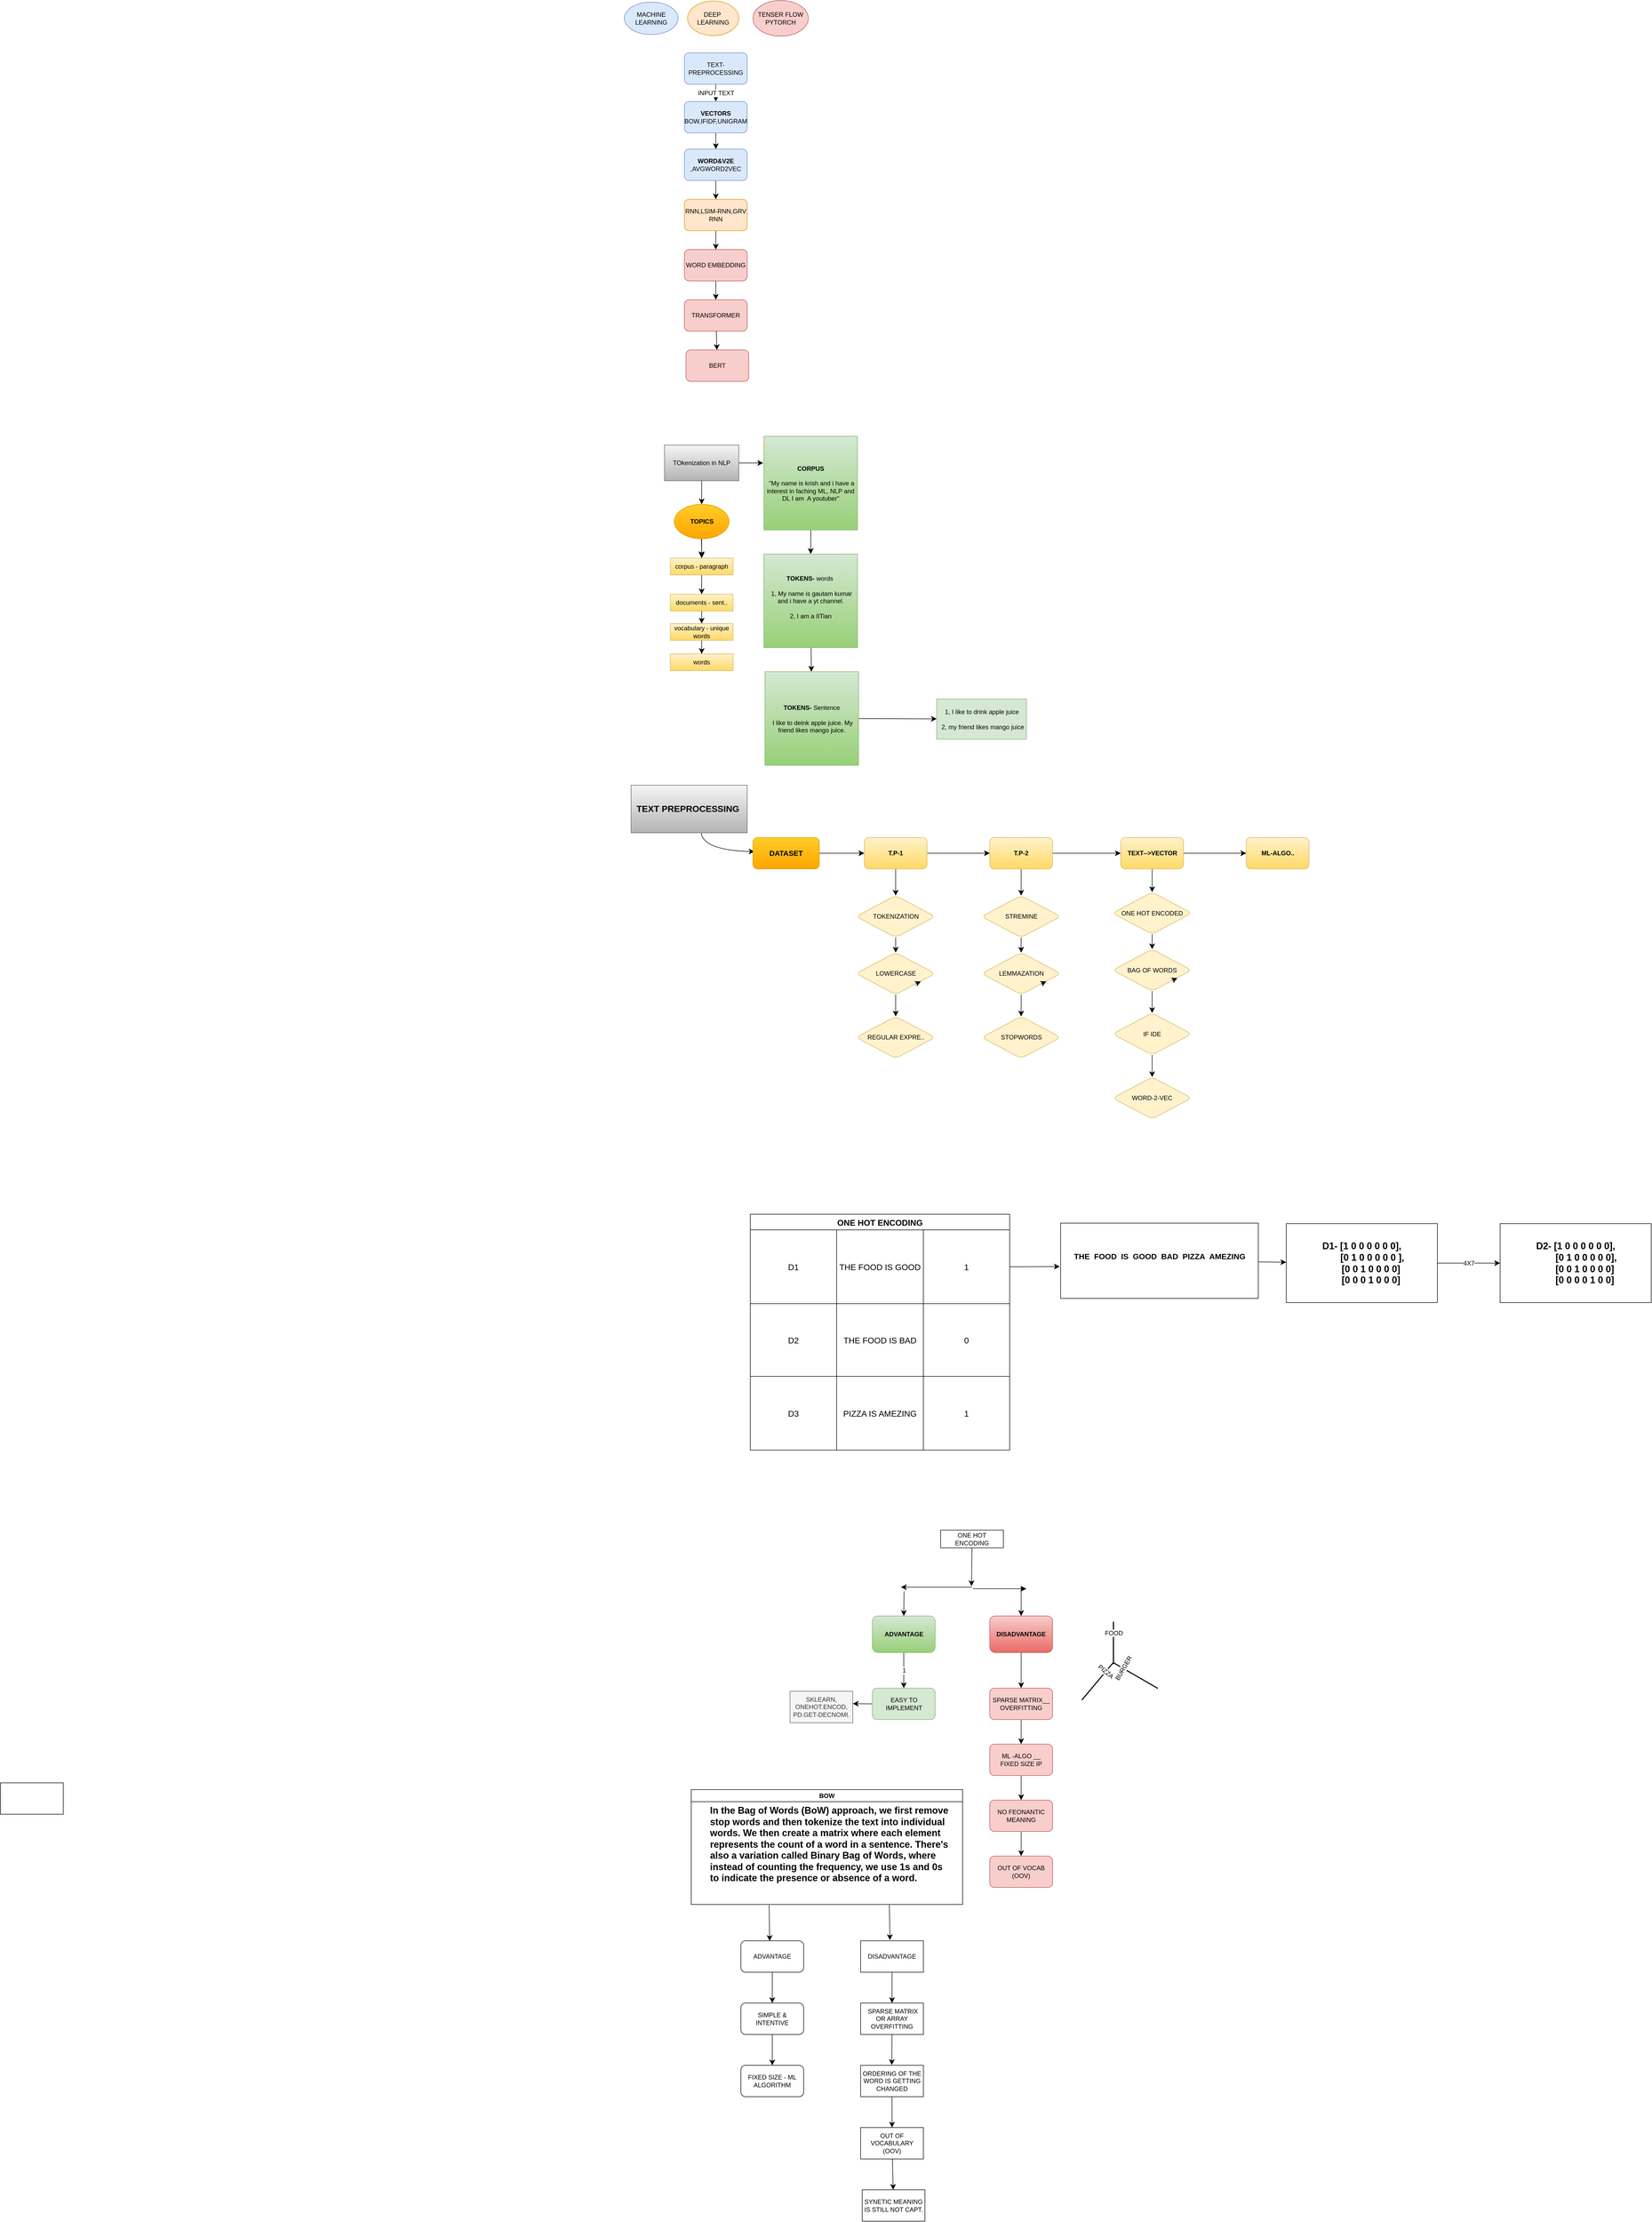 <mxfile version="26.0.10">
  <diagram name="Page-1" id="VSHnLUEzTOFXlSA0APoK">
    <mxGraphModel dx="2344" dy="1286" grid="0" gridSize="10" guides="1" tooltips="1" connect="1" arrows="1" fold="1" page="0" pageScale="1" pageWidth="850" pageHeight="1100" math="0" shadow="0">
      <root>
        <mxCell id="0" />
        <mxCell id="1" parent="0" />
        <mxCell id="pYpgDQX069rLwjjJaZUn-4" value="INPUT TEXT" style="edgeStyle=none;curved=1;rounded=0;orthogonalLoop=1;jettySize=auto;html=1;exitX=0.5;exitY=1;exitDx=0;exitDy=0;entryX=0.5;entryY=0;entryDx=0;entryDy=0;fontSize=12;startSize=8;endSize=8;" parent="1" source="pYpgDQX069rLwjjJaZUn-2" target="pYpgDQX069rLwjjJaZUn-3" edge="1">
          <mxGeometry relative="1" as="geometry" />
        </mxCell>
        <mxCell id="pYpgDQX069rLwjjJaZUn-2" value="TEXT-PREPROCESSING" style="rounded=1;whiteSpace=wrap;html=1;fillColor=#dae8fc;strokeColor=#6c8ebf;" parent="1" vertex="1">
          <mxGeometry x="58" y="-71" width="120" height="60" as="geometry" />
        </mxCell>
        <mxCell id="pYpgDQX069rLwjjJaZUn-6" value="" style="edgeStyle=none;curved=1;rounded=0;orthogonalLoop=1;jettySize=auto;html=1;fontSize=12;startSize=8;endSize=8;" parent="1" source="pYpgDQX069rLwjjJaZUn-3" target="pYpgDQX069rLwjjJaZUn-5" edge="1">
          <mxGeometry relative="1" as="geometry" />
        </mxCell>
        <mxCell id="pYpgDQX069rLwjjJaZUn-3" value="&lt;b&gt;VECTORS&lt;/b&gt;&lt;br&gt;BOW,IFIDF,UNIGRAM" style="rounded=1;whiteSpace=wrap;html=1;fillColor=#dae8fc;strokeColor=#6c8ebf;" parent="1" vertex="1">
          <mxGeometry x="58" y="22" width="120" height="60" as="geometry" />
        </mxCell>
        <mxCell id="pYpgDQX069rLwjjJaZUn-9" value="" style="edgeStyle=none;curved=1;rounded=0;orthogonalLoop=1;jettySize=auto;html=1;fontSize=12;startSize=8;endSize=8;" parent="1" source="pYpgDQX069rLwjjJaZUn-5" target="pYpgDQX069rLwjjJaZUn-8" edge="1">
          <mxGeometry relative="1" as="geometry" />
        </mxCell>
        <mxCell id="pYpgDQX069rLwjjJaZUn-5" value="&lt;b&gt;WORD&amp;amp;V2E&lt;/b&gt;&lt;br&gt;,AVGWORD2VEC" style="whiteSpace=wrap;html=1;fillColor=#dae8fc;strokeColor=#6c8ebf;rounded=1;" parent="1" vertex="1">
          <mxGeometry x="58" y="113" width="120" height="60" as="geometry" />
        </mxCell>
        <mxCell id="pYpgDQX069rLwjjJaZUn-11" value="" style="edgeStyle=none;curved=1;rounded=0;orthogonalLoop=1;jettySize=auto;html=1;fontSize=12;startSize=8;endSize=8;" parent="1" source="pYpgDQX069rLwjjJaZUn-8" target="pYpgDQX069rLwjjJaZUn-10" edge="1">
          <mxGeometry relative="1" as="geometry" />
        </mxCell>
        <mxCell id="pYpgDQX069rLwjjJaZUn-8" value="RNN,LSIM-RNN,GRV RNN" style="whiteSpace=wrap;html=1;fillColor=#ffe6cc;strokeColor=#d79b00;rounded=1;" parent="1" vertex="1">
          <mxGeometry x="58" y="209" width="120" height="60" as="geometry" />
        </mxCell>
        <mxCell id="pYpgDQX069rLwjjJaZUn-13" value="" style="edgeStyle=none;curved=1;rounded=0;orthogonalLoop=1;jettySize=auto;html=1;fontSize=12;startSize=8;endSize=8;" parent="1" source="pYpgDQX069rLwjjJaZUn-10" target="pYpgDQX069rLwjjJaZUn-12" edge="1">
          <mxGeometry relative="1" as="geometry" />
        </mxCell>
        <mxCell id="pYpgDQX069rLwjjJaZUn-10" value="WORD EMBEDDING" style="whiteSpace=wrap;html=1;fillColor=#f8cecc;strokeColor=#b85450;rounded=1;" parent="1" vertex="1">
          <mxGeometry x="58" y="305" width="120" height="60" as="geometry" />
        </mxCell>
        <mxCell id="pYpgDQX069rLwjjJaZUn-15" value="" style="edgeStyle=none;curved=1;rounded=0;orthogonalLoop=1;jettySize=auto;html=1;fontSize=12;startSize=8;endSize=8;" parent="1" source="pYpgDQX069rLwjjJaZUn-12" target="pYpgDQX069rLwjjJaZUn-14" edge="1">
          <mxGeometry relative="1" as="geometry" />
        </mxCell>
        <mxCell id="pYpgDQX069rLwjjJaZUn-12" value="TRANSFORMER" style="whiteSpace=wrap;html=1;fillColor=#f8cecc;strokeColor=#b85450;rounded=1;" parent="1" vertex="1">
          <mxGeometry x="58" y="401" width="120" height="60" as="geometry" />
        </mxCell>
        <mxCell id="pYpgDQX069rLwjjJaZUn-14" value="BERT" style="whiteSpace=wrap;html=1;fillColor=#f8cecc;strokeColor=#b85450;rounded=1;" parent="1" vertex="1">
          <mxGeometry x="61" y="497" width="120" height="60" as="geometry" />
        </mxCell>
        <mxCell id="pYpgDQX069rLwjjJaZUn-16" value="MACHINE LEARNING" style="ellipse;whiteSpace=wrap;html=1;fillColor=#dae8fc;strokeColor=#6c8ebf;" parent="1" vertex="1">
          <mxGeometry x="-57" y="-168" width="103" height="62" as="geometry" />
        </mxCell>
        <mxCell id="pYpgDQX069rLwjjJaZUn-17" value="DEEP&amp;nbsp;&lt;br&gt;LEARNING" style="ellipse;whiteSpace=wrap;html=1;fillColor=#ffe6cc;strokeColor=#d79b00;" parent="1" vertex="1">
          <mxGeometry x="64" y="-170" width="98" height="66" as="geometry" />
        </mxCell>
        <mxCell id="pYpgDQX069rLwjjJaZUn-18" value="TENSER FLOW&lt;br&gt;PYTORCH" style="ellipse;whiteSpace=wrap;html=1;fillColor=#f8cecc;strokeColor=#b85450;" parent="1" vertex="1">
          <mxGeometry x="189" y="-171" width="106" height="68" as="geometry" />
        </mxCell>
        <mxCell id="pYpgDQX069rLwjjJaZUn-21" value="" style="edgeStyle=none;curved=1;rounded=0;orthogonalLoop=1;jettySize=auto;html=1;fontSize=12;startSize=8;endSize=8;" parent="1" source="pYpgDQX069rLwjjJaZUn-19" target="pYpgDQX069rLwjjJaZUn-20" edge="1">
          <mxGeometry relative="1" as="geometry" />
        </mxCell>
        <mxCell id="pYpgDQX069rLwjjJaZUn-28" style="edgeStyle=none;curved=1;rounded=0;orthogonalLoop=1;jettySize=auto;html=1;exitX=1;exitY=0.5;exitDx=0;exitDy=0;fontSize=12;startSize=8;endSize=8;" parent="1" source="pYpgDQX069rLwjjJaZUn-19" edge="1">
          <mxGeometry relative="1" as="geometry">
            <mxPoint x="208.6" y="713" as="targetPoint" />
          </mxGeometry>
        </mxCell>
        <mxCell id="pYpgDQX069rLwjjJaZUn-19" value="TOkenization in NLP" style="rounded=0;whiteSpace=wrap;html=1;fillColor=#f5f5f5;strokeColor=#666666;gradientColor=#b3b3b3;" parent="1" vertex="1">
          <mxGeometry x="20" y="679" width="142" height="68" as="geometry" />
        </mxCell>
        <mxCell id="pYpgDQX069rLwjjJaZUn-23" style="edgeStyle=none;curved=1;rounded=0;orthogonalLoop=1;jettySize=auto;html=1;exitX=0.5;exitY=1;exitDx=0;exitDy=0;fontSize=12;startSize=8;endSize=8;" parent="1" edge="1">
          <mxGeometry relative="1" as="geometry">
            <mxPoint x="91" y="893" as="targetPoint" />
            <mxPoint x="90.5" y="858" as="sourcePoint" />
          </mxGeometry>
        </mxCell>
        <mxCell id="pYpgDQX069rLwjjJaZUn-27" value="" style="edgeStyle=none;curved=1;rounded=0;orthogonalLoop=1;jettySize=auto;html=1;fontSize=12;startSize=8;endSize=8;" parent="1" source="pYpgDQX069rLwjjJaZUn-20" target="pYpgDQX069rLwjjJaZUn-26" edge="1">
          <mxGeometry relative="1" as="geometry" />
        </mxCell>
        <mxCell id="pYpgDQX069rLwjjJaZUn-20" value="&lt;b&gt;TOPICS&lt;/b&gt;" style="ellipse;whiteSpace=wrap;html=1;rounded=0;fillColor=#ffcd28;gradientColor=#ffa500;strokeColor=#d79b00;" parent="1" vertex="1">
          <mxGeometry x="38.5" y="792" width="105" height="66" as="geometry" />
        </mxCell>
        <mxCell id="pYpgDQX069rLwjjJaZUn-32" value="" style="edgeStyle=none;curved=1;rounded=0;orthogonalLoop=1;jettySize=auto;html=1;fontSize=12;startSize=8;endSize=8;" parent="1" source="pYpgDQX069rLwjjJaZUn-26" target="pYpgDQX069rLwjjJaZUn-31" edge="1">
          <mxGeometry relative="1" as="geometry" />
        </mxCell>
        <mxCell id="pYpgDQX069rLwjjJaZUn-26" value="corpus - paragraph" style="whiteSpace=wrap;html=1;rounded=0;fillColor=#fff2cc;gradientColor=#ffd966;strokeColor=#d6b656;" parent="1" vertex="1">
          <mxGeometry x="31" y="895" width="120" height="32" as="geometry" />
        </mxCell>
        <mxCell id="pYpgDQX069rLwjjJaZUn-38" value="" style="edgeStyle=none;curved=1;rounded=0;orthogonalLoop=1;jettySize=auto;html=1;fontSize=12;startSize=8;endSize=8;" parent="1" source="pYpgDQX069rLwjjJaZUn-29" target="pYpgDQX069rLwjjJaZUn-37" edge="1">
          <mxGeometry relative="1" as="geometry" />
        </mxCell>
        <mxCell id="pYpgDQX069rLwjjJaZUn-29" value="&lt;b&gt;CORPUS&lt;br&gt;&lt;br&gt;&lt;/b&gt;&amp;nbsp;&quot;My name is krish and i have a interest in faching ML, NLP and DL I am&amp;nbsp; A youtuber&quot;" style="whiteSpace=wrap;html=1;aspect=fixed;fillColor=#d5e8d4;gradientColor=#97d077;strokeColor=#82b366;" parent="1" vertex="1">
          <mxGeometry x="210" y="662" width="179" height="179" as="geometry" />
        </mxCell>
        <mxCell id="pYpgDQX069rLwjjJaZUn-34" value="" style="edgeStyle=none;curved=1;rounded=0;orthogonalLoop=1;jettySize=auto;html=1;fontSize=12;startSize=8;endSize=8;" parent="1" source="pYpgDQX069rLwjjJaZUn-31" target="pYpgDQX069rLwjjJaZUn-33" edge="1">
          <mxGeometry relative="1" as="geometry" />
        </mxCell>
        <mxCell id="pYpgDQX069rLwjjJaZUn-31" value="documents - sent.." style="whiteSpace=wrap;html=1;rounded=0;fillColor=#fff2cc;gradientColor=#ffd966;strokeColor=#d6b656;" parent="1" vertex="1">
          <mxGeometry x="31" y="964" width="120" height="32" as="geometry" />
        </mxCell>
        <mxCell id="pYpgDQX069rLwjjJaZUn-36" value="" style="edgeStyle=none;curved=1;rounded=0;orthogonalLoop=1;jettySize=auto;html=1;fontSize=12;startSize=8;endSize=8;" parent="1" source="pYpgDQX069rLwjjJaZUn-33" target="pYpgDQX069rLwjjJaZUn-35" edge="1">
          <mxGeometry relative="1" as="geometry" />
        </mxCell>
        <mxCell id="pYpgDQX069rLwjjJaZUn-33" value="vocabulary - unique words" style="whiteSpace=wrap;html=1;rounded=0;fillColor=#fff2cc;gradientColor=#ffd966;strokeColor=#d6b656;" parent="1" vertex="1">
          <mxGeometry x="31" y="1020" width="120" height="32" as="geometry" />
        </mxCell>
        <mxCell id="pYpgDQX069rLwjjJaZUn-35" value="words" style="whiteSpace=wrap;html=1;rounded=0;fillColor=#fff2cc;gradientColor=#ffd966;strokeColor=#d6b656;" parent="1" vertex="1">
          <mxGeometry x="31" y="1078" width="120" height="32" as="geometry" />
        </mxCell>
        <mxCell id="pYpgDQX069rLwjjJaZUn-40" value="" style="edgeStyle=none;curved=1;rounded=0;orthogonalLoop=1;jettySize=auto;html=1;fontSize=12;startSize=8;endSize=8;" parent="1" source="pYpgDQX069rLwjjJaZUn-37" target="pYpgDQX069rLwjjJaZUn-39" edge="1">
          <mxGeometry relative="1" as="geometry" />
        </mxCell>
        <mxCell id="pYpgDQX069rLwjjJaZUn-37" value="&lt;b&gt;TOKENS- &lt;/b&gt;words&amp;nbsp;&lt;br&gt;&lt;br&gt;&amp;nbsp;1, My name is gautam kumar and i have a yt channel.&lt;br&gt;&lt;br&gt;2, I am a IITian&lt;br&gt;&lt;div&gt;&lt;br&gt;&lt;/div&gt;" style="whiteSpace=wrap;html=1;aspect=fixed;fillColor=#d5e8d4;gradientColor=#97d077;strokeColor=#82b366;" parent="1" vertex="1">
          <mxGeometry x="210" y="887" width="179" height="179" as="geometry" />
        </mxCell>
        <mxCell id="pYpgDQX069rLwjjJaZUn-42" value="" style="edgeStyle=none;curved=1;rounded=0;orthogonalLoop=1;jettySize=auto;html=1;fontSize=12;startSize=8;endSize=8;" parent="1" source="pYpgDQX069rLwjjJaZUn-39" target="pYpgDQX069rLwjjJaZUn-41" edge="1">
          <mxGeometry relative="1" as="geometry" />
        </mxCell>
        <mxCell id="pYpgDQX069rLwjjJaZUn-39" value="&lt;b&gt;TOKENS- &lt;/b&gt;Sentence&lt;br&gt;&lt;br&gt;&amp;nbsp;I like to deink apple juice. My friend likes mango juice." style="whiteSpace=wrap;html=1;aspect=fixed;fillColor=#d5e8d4;gradientColor=#97d077;strokeColor=#82b366;" parent="1" vertex="1">
          <mxGeometry x="212" y="1112" width="179" height="179" as="geometry" />
        </mxCell>
        <mxCell id="pYpgDQX069rLwjjJaZUn-41" value="1, I like to drink apple juice&lt;br&gt;&lt;br&gt;&amp;nbsp;2, my friend likes mango juice" style="whiteSpace=wrap;html=1;fillColor=#d5e8d4;strokeColor=#82b366;" parent="1" vertex="1">
          <mxGeometry x="540.5" y="1164" width="171.5" height="77" as="geometry" />
        </mxCell>
        <mxCell id="R0YtoxaWGj9y8Cs-gQbP-2" style="edgeStyle=none;curved=1;rounded=0;orthogonalLoop=1;jettySize=auto;html=1;exitX=0.5;exitY=1;exitDx=0;exitDy=0;fontSize=12;startSize=8;endSize=8;entryX=0;entryY=0.5;entryDx=0;entryDy=0;" edge="1" parent="1">
          <mxGeometry relative="1" as="geometry">
            <mxPoint x="192" y="1456" as="targetPoint" />
            <mxPoint x="90" y="1417" as="sourcePoint" />
            <Array as="points">
              <mxPoint x="90" y="1453" />
            </Array>
          </mxGeometry>
        </mxCell>
        <mxCell id="R0YtoxaWGj9y8Cs-gQbP-1" value="&lt;b&gt;TEXT PREPROCESSING&amp;nbsp;&lt;/b&gt;" style="rounded=0;whiteSpace=wrap;html=1;fillColor=#f5f5f5;strokeColor=#666666;gradientColor=#b3b3b3;fontSize=17;" vertex="1" parent="1">
          <mxGeometry x="-44" y="1329" width="222" height="91" as="geometry" />
        </mxCell>
        <mxCell id="R0YtoxaWGj9y8Cs-gQbP-6" value="" style="edgeStyle=none;curved=1;rounded=0;orthogonalLoop=1;jettySize=auto;html=1;fontSize=12;startSize=8;endSize=8;" edge="1" parent="1" source="R0YtoxaWGj9y8Cs-gQbP-4" target="R0YtoxaWGj9y8Cs-gQbP-5">
          <mxGeometry relative="1" as="geometry" />
        </mxCell>
        <mxCell id="R0YtoxaWGj9y8Cs-gQbP-4" value="DATASET" style="rounded=1;whiteSpace=wrap;html=1;fillColor=#ffcd28;gradientColor=#ffa500;strokeColor=#d79b00;fontStyle=1;fontSize=14;" vertex="1" parent="1">
          <mxGeometry x="189" y="1429" width="127" height="60" as="geometry" />
        </mxCell>
        <mxCell id="R0YtoxaWGj9y8Cs-gQbP-8" value="" style="edgeStyle=none;curved=1;rounded=0;orthogonalLoop=1;jettySize=auto;html=1;fontSize=12;startSize=8;endSize=8;" edge="1" parent="1" source="R0YtoxaWGj9y8Cs-gQbP-5" target="R0YtoxaWGj9y8Cs-gQbP-7">
          <mxGeometry relative="1" as="geometry" />
        </mxCell>
        <mxCell id="R0YtoxaWGj9y8Cs-gQbP-14" value="" style="edgeStyle=none;curved=1;rounded=0;orthogonalLoop=1;jettySize=auto;html=1;fontSize=12;startSize=8;endSize=8;" edge="1" parent="1" source="R0YtoxaWGj9y8Cs-gQbP-5" target="R0YtoxaWGj9y8Cs-gQbP-13">
          <mxGeometry relative="1" as="geometry" />
        </mxCell>
        <mxCell id="R0YtoxaWGj9y8Cs-gQbP-5" value="T.P-1" style="whiteSpace=wrap;html=1;rounded=1;fillColor=#fff2cc;gradientColor=#ffd966;strokeColor=#d6b656;fontStyle=1" vertex="1" parent="1">
          <mxGeometry x="402" y="1429" width="120" height="60" as="geometry" />
        </mxCell>
        <mxCell id="R0YtoxaWGj9y8Cs-gQbP-10" value="" style="edgeStyle=none;curved=1;rounded=0;orthogonalLoop=1;jettySize=auto;html=1;fontSize=12;startSize=8;endSize=8;" edge="1" parent="1" source="R0YtoxaWGj9y8Cs-gQbP-7" target="R0YtoxaWGj9y8Cs-gQbP-9">
          <mxGeometry relative="1" as="geometry" />
        </mxCell>
        <mxCell id="R0YtoxaWGj9y8Cs-gQbP-7" value="TOKENIZATION" style="rhombus;whiteSpace=wrap;html=1;rounded=1;fillColor=#fff2cc;strokeColor=#d6b656;" vertex="1" parent="1">
          <mxGeometry x="386.5" y="1540" width="151" height="80" as="geometry" />
        </mxCell>
        <mxCell id="R0YtoxaWGj9y8Cs-gQbP-12" value="" style="edgeStyle=none;curved=1;rounded=0;orthogonalLoop=1;jettySize=auto;html=1;fontSize=12;startSize=8;endSize=8;" edge="1" parent="1" source="R0YtoxaWGj9y8Cs-gQbP-9" target="R0YtoxaWGj9y8Cs-gQbP-11">
          <mxGeometry relative="1" as="geometry" />
        </mxCell>
        <mxCell id="R0YtoxaWGj9y8Cs-gQbP-9" value="LOWERCASE" style="rhombus;whiteSpace=wrap;html=1;rounded=1;fillColor=#fff2cc;strokeColor=#d6b656;" vertex="1" parent="1">
          <mxGeometry x="386.5" y="1649" width="151" height="80" as="geometry" />
        </mxCell>
        <mxCell id="R0YtoxaWGj9y8Cs-gQbP-11" value="REGULAR EXPRE.." style="rhombus;whiteSpace=wrap;html=1;rounded=1;fillColor=#fff2cc;strokeColor=#d6b656;" vertex="1" parent="1">
          <mxGeometry x="386.5" y="1771" width="151" height="80" as="geometry" />
        </mxCell>
        <mxCell id="R0YtoxaWGj9y8Cs-gQbP-74" style="edgeStyle=none;curved=1;rounded=0;orthogonalLoop=1;jettySize=auto;html=1;exitX=0.5;exitY=1;exitDx=0;exitDy=0;entryX=0.5;entryY=0;entryDx=0;entryDy=0;fontSize=12;startSize=8;endSize=8;" edge="1" parent="1" source="R0YtoxaWGj9y8Cs-gQbP-13" target="R0YtoxaWGj9y8Cs-gQbP-69">
          <mxGeometry relative="1" as="geometry" />
        </mxCell>
        <mxCell id="R0YtoxaWGj9y8Cs-gQbP-107" value="" style="edgeStyle=none;curved=1;rounded=0;orthogonalLoop=1;jettySize=auto;html=1;fontSize=12;startSize=8;endSize=8;" edge="1" parent="1" source="R0YtoxaWGj9y8Cs-gQbP-13" target="R0YtoxaWGj9y8Cs-gQbP-106">
          <mxGeometry relative="1" as="geometry" />
        </mxCell>
        <mxCell id="R0YtoxaWGj9y8Cs-gQbP-13" value="T.P-2" style="whiteSpace=wrap;html=1;rounded=1;fillColor=#fff2cc;gradientColor=#ffd966;strokeColor=#d6b656;fontStyle=1" vertex="1" parent="1">
          <mxGeometry x="642" y="1429" width="120" height="60" as="geometry" />
        </mxCell>
        <mxCell id="R0YtoxaWGj9y8Cs-gQbP-17" style="edgeStyle=none;curved=1;rounded=0;orthogonalLoop=1;jettySize=auto;html=1;exitX=1;exitY=1;exitDx=0;exitDy=0;entryX=0.819;entryY=0.687;entryDx=0;entryDy=0;entryPerimeter=0;fontSize=12;startSize=8;endSize=8;" edge="1" parent="1" source="R0YtoxaWGj9y8Cs-gQbP-9" target="R0YtoxaWGj9y8Cs-gQbP-9">
          <mxGeometry relative="1" as="geometry" />
        </mxCell>
        <mxCell id="R0YtoxaWGj9y8Cs-gQbP-68" value="" style="edgeStyle=none;curved=1;rounded=0;orthogonalLoop=1;jettySize=auto;html=1;fontSize=12;startSize=8;endSize=8;" edge="1" parent="1" source="R0YtoxaWGj9y8Cs-gQbP-69" target="R0YtoxaWGj9y8Cs-gQbP-71">
          <mxGeometry relative="1" as="geometry" />
        </mxCell>
        <mxCell id="R0YtoxaWGj9y8Cs-gQbP-69" value="STREMINE" style="rhombus;whiteSpace=wrap;html=1;rounded=1;fillColor=#fff2cc;strokeColor=#d6b656;" vertex="1" parent="1">
          <mxGeometry x="626.5" y="1540" width="151" height="80" as="geometry" />
        </mxCell>
        <mxCell id="R0YtoxaWGj9y8Cs-gQbP-70" value="" style="edgeStyle=none;curved=1;rounded=0;orthogonalLoop=1;jettySize=auto;html=1;fontSize=12;startSize=8;endSize=8;" edge="1" parent="1" source="R0YtoxaWGj9y8Cs-gQbP-71" target="R0YtoxaWGj9y8Cs-gQbP-72">
          <mxGeometry relative="1" as="geometry" />
        </mxCell>
        <mxCell id="R0YtoxaWGj9y8Cs-gQbP-71" value="LEMMAZATION" style="rhombus;whiteSpace=wrap;html=1;rounded=1;fillColor=#fff2cc;strokeColor=#d6b656;" vertex="1" parent="1">
          <mxGeometry x="626.5" y="1649" width="151" height="80" as="geometry" />
        </mxCell>
        <mxCell id="R0YtoxaWGj9y8Cs-gQbP-72" value="STOPWORDS" style="rhombus;whiteSpace=wrap;html=1;rounded=1;fillColor=#fff2cc;strokeColor=#d6b656;" vertex="1" parent="1">
          <mxGeometry x="626.5" y="1771" width="151" height="80" as="geometry" />
        </mxCell>
        <mxCell id="R0YtoxaWGj9y8Cs-gQbP-73" style="edgeStyle=none;curved=1;rounded=0;orthogonalLoop=1;jettySize=auto;html=1;exitX=1;exitY=1;exitDx=0;exitDy=0;entryX=0.819;entryY=0.687;entryDx=0;entryDy=0;entryPerimeter=0;fontSize=12;startSize=8;endSize=8;" edge="1" parent="1" source="R0YtoxaWGj9y8Cs-gQbP-71" target="R0YtoxaWGj9y8Cs-gQbP-71">
          <mxGeometry relative="1" as="geometry" />
        </mxCell>
        <mxCell id="R0YtoxaWGj9y8Cs-gQbP-99" value="" style="edgeStyle=none;curved=1;rounded=0;orthogonalLoop=1;jettySize=auto;html=1;fontSize=12;startSize=8;endSize=8;" edge="1" parent="1" source="R0YtoxaWGj9y8Cs-gQbP-100" target="R0YtoxaWGj9y8Cs-gQbP-102">
          <mxGeometry relative="1" as="geometry" />
        </mxCell>
        <mxCell id="R0YtoxaWGj9y8Cs-gQbP-100" value="ONE HOT ENCODED" style="rhombus;whiteSpace=wrap;html=1;rounded=1;fillColor=#fff2cc;strokeColor=#d6b656;" vertex="1" parent="1">
          <mxGeometry x="877" y="1533.5" width="151" height="80" as="geometry" />
        </mxCell>
        <mxCell id="R0YtoxaWGj9y8Cs-gQbP-101" value="" style="edgeStyle=none;curved=1;rounded=0;orthogonalLoop=1;jettySize=auto;html=1;fontSize=12;startSize=8;endSize=8;" edge="1" parent="1" source="R0YtoxaWGj9y8Cs-gQbP-102" target="R0YtoxaWGj9y8Cs-gQbP-103">
          <mxGeometry relative="1" as="geometry" />
        </mxCell>
        <mxCell id="R0YtoxaWGj9y8Cs-gQbP-102" value="BAG OF WORDS" style="rhombus;whiteSpace=wrap;html=1;rounded=1;fillColor=#fff2cc;strokeColor=#d6b656;" vertex="1" parent="1">
          <mxGeometry x="877" y="1642.5" width="151" height="80" as="geometry" />
        </mxCell>
        <mxCell id="R0YtoxaWGj9y8Cs-gQbP-110" value="" style="edgeStyle=none;curved=1;rounded=0;orthogonalLoop=1;jettySize=auto;html=1;fontSize=12;startSize=8;endSize=8;" edge="1" parent="1" source="R0YtoxaWGj9y8Cs-gQbP-103" target="R0YtoxaWGj9y8Cs-gQbP-109">
          <mxGeometry relative="1" as="geometry" />
        </mxCell>
        <mxCell id="R0YtoxaWGj9y8Cs-gQbP-103" value="IF IDE" style="rhombus;whiteSpace=wrap;html=1;rounded=1;fillColor=#fff2cc;strokeColor=#d6b656;" vertex="1" parent="1">
          <mxGeometry x="877" y="1764.5" width="151" height="80" as="geometry" />
        </mxCell>
        <mxCell id="R0YtoxaWGj9y8Cs-gQbP-104" style="edgeStyle=none;curved=1;rounded=0;orthogonalLoop=1;jettySize=auto;html=1;exitX=1;exitY=1;exitDx=0;exitDy=0;entryX=0.819;entryY=0.687;entryDx=0;entryDy=0;entryPerimeter=0;fontSize=12;startSize=8;endSize=8;" edge="1" parent="1" source="R0YtoxaWGj9y8Cs-gQbP-102" target="R0YtoxaWGj9y8Cs-gQbP-102">
          <mxGeometry relative="1" as="geometry" />
        </mxCell>
        <mxCell id="R0YtoxaWGj9y8Cs-gQbP-108" style="edgeStyle=none;curved=1;rounded=0;orthogonalLoop=1;jettySize=auto;html=1;exitX=0.5;exitY=1;exitDx=0;exitDy=0;entryX=0.5;entryY=0;entryDx=0;entryDy=0;fontSize=12;startSize=8;endSize=8;" edge="1" parent="1" source="R0YtoxaWGj9y8Cs-gQbP-106" target="R0YtoxaWGj9y8Cs-gQbP-100">
          <mxGeometry relative="1" as="geometry" />
        </mxCell>
        <mxCell id="R0YtoxaWGj9y8Cs-gQbP-112" value="" style="edgeStyle=none;curved=1;rounded=0;orthogonalLoop=1;jettySize=auto;html=1;fontSize=12;startSize=8;endSize=8;" edge="1" parent="1" source="R0YtoxaWGj9y8Cs-gQbP-106" target="R0YtoxaWGj9y8Cs-gQbP-111">
          <mxGeometry relative="1" as="geometry" />
        </mxCell>
        <mxCell id="R0YtoxaWGj9y8Cs-gQbP-106" value="TEXT--&amp;gt;VECTOR" style="whiteSpace=wrap;html=1;rounded=1;fillColor=#fff2cc;gradientColor=#ffd966;strokeColor=#d6b656;fontStyle=1" vertex="1" parent="1">
          <mxGeometry x="892.5" y="1429" width="120" height="60" as="geometry" />
        </mxCell>
        <mxCell id="R0YtoxaWGj9y8Cs-gQbP-109" value="WORD-2-VEC" style="rhombus;whiteSpace=wrap;html=1;rounded=1;fillColor=#fff2cc;strokeColor=#d6b656;" vertex="1" parent="1">
          <mxGeometry x="877" y="1887" width="151" height="80" as="geometry" />
        </mxCell>
        <mxCell id="R0YtoxaWGj9y8Cs-gQbP-111" value="ML-ALGO.." style="whiteSpace=wrap;html=1;rounded=1;fillColor=#fff2cc;gradientColor=#ffd966;strokeColor=#d6b656;fontStyle=1" vertex="1" parent="1">
          <mxGeometry x="1132.5" y="1429" width="120" height="60" as="geometry" />
        </mxCell>
        <mxCell id="R0YtoxaWGj9y8Cs-gQbP-113" value="ONE HOT ENCODING" style="shape=table;startSize=30;container=1;collapsible=0;childLayout=tableLayout;strokeColor=default;fontSize=16;fontStyle=1" vertex="1" parent="1">
          <mxGeometry x="184" y="2149" width="496" height="451" as="geometry" />
        </mxCell>
        <mxCell id="R0YtoxaWGj9y8Cs-gQbP-114" value="" style="shape=tableRow;horizontal=0;startSize=0;swimlaneHead=0;swimlaneBody=0;strokeColor=inherit;top=0;left=0;bottom=0;right=0;collapsible=0;dropTarget=0;fillColor=none;points=[[0,0.5],[1,0.5]];portConstraint=eastwest;fontSize=16;" vertex="1" parent="R0YtoxaWGj9y8Cs-gQbP-113">
          <mxGeometry y="30" width="496" height="141" as="geometry" />
        </mxCell>
        <mxCell id="R0YtoxaWGj9y8Cs-gQbP-115" value="D1" style="shape=partialRectangle;html=1;whiteSpace=wrap;connectable=0;strokeColor=inherit;overflow=hidden;fillColor=none;top=0;left=0;bottom=0;right=0;pointerEvents=1;fontSize=16;" vertex="1" parent="R0YtoxaWGj9y8Cs-gQbP-114">
          <mxGeometry width="165" height="141" as="geometry">
            <mxRectangle width="165" height="141" as="alternateBounds" />
          </mxGeometry>
        </mxCell>
        <mxCell id="R0YtoxaWGj9y8Cs-gQbP-116" value="THE FOOD IS GOOD" style="shape=partialRectangle;html=1;whiteSpace=wrap;connectable=0;strokeColor=inherit;overflow=hidden;fillColor=none;top=0;left=0;bottom=0;right=0;pointerEvents=1;fontSize=16;" vertex="1" parent="R0YtoxaWGj9y8Cs-gQbP-114">
          <mxGeometry x="165" width="166" height="141" as="geometry">
            <mxRectangle width="166" height="141" as="alternateBounds" />
          </mxGeometry>
        </mxCell>
        <mxCell id="R0YtoxaWGj9y8Cs-gQbP-117" value="1" style="shape=partialRectangle;html=1;whiteSpace=wrap;connectable=0;strokeColor=inherit;overflow=hidden;fillColor=none;top=0;left=0;bottom=0;right=0;pointerEvents=1;fontSize=16;" vertex="1" parent="R0YtoxaWGj9y8Cs-gQbP-114">
          <mxGeometry x="331" width="165" height="141" as="geometry">
            <mxRectangle width="165" height="141" as="alternateBounds" />
          </mxGeometry>
        </mxCell>
        <mxCell id="R0YtoxaWGj9y8Cs-gQbP-118" value="" style="shape=tableRow;horizontal=0;startSize=0;swimlaneHead=0;swimlaneBody=0;strokeColor=inherit;top=0;left=0;bottom=0;right=0;collapsible=0;dropTarget=0;fillColor=none;points=[[0,0.5],[1,0.5]];portConstraint=eastwest;fontSize=16;" vertex="1" parent="R0YtoxaWGj9y8Cs-gQbP-113">
          <mxGeometry y="171" width="496" height="139" as="geometry" />
        </mxCell>
        <mxCell id="R0YtoxaWGj9y8Cs-gQbP-119" value="D2" style="shape=partialRectangle;html=1;whiteSpace=wrap;connectable=0;strokeColor=inherit;overflow=hidden;fillColor=none;top=0;left=0;bottom=0;right=0;pointerEvents=1;fontSize=16;" vertex="1" parent="R0YtoxaWGj9y8Cs-gQbP-118">
          <mxGeometry width="165" height="139" as="geometry">
            <mxRectangle width="165" height="139" as="alternateBounds" />
          </mxGeometry>
        </mxCell>
        <mxCell id="R0YtoxaWGj9y8Cs-gQbP-120" value="THE FOOD IS BAD" style="shape=partialRectangle;html=1;whiteSpace=wrap;connectable=0;strokeColor=inherit;overflow=hidden;fillColor=none;top=0;left=0;bottom=0;right=0;pointerEvents=1;fontSize=16;" vertex="1" parent="R0YtoxaWGj9y8Cs-gQbP-118">
          <mxGeometry x="165" width="166" height="139" as="geometry">
            <mxRectangle width="166" height="139" as="alternateBounds" />
          </mxGeometry>
        </mxCell>
        <mxCell id="R0YtoxaWGj9y8Cs-gQbP-121" value="0" style="shape=partialRectangle;html=1;whiteSpace=wrap;connectable=0;strokeColor=inherit;overflow=hidden;fillColor=none;top=0;left=0;bottom=0;right=0;pointerEvents=1;fontSize=16;" vertex="1" parent="R0YtoxaWGj9y8Cs-gQbP-118">
          <mxGeometry x="331" width="165" height="139" as="geometry">
            <mxRectangle width="165" height="139" as="alternateBounds" />
          </mxGeometry>
        </mxCell>
        <mxCell id="R0YtoxaWGj9y8Cs-gQbP-122" value="" style="shape=tableRow;horizontal=0;startSize=0;swimlaneHead=0;swimlaneBody=0;strokeColor=inherit;top=0;left=0;bottom=0;right=0;collapsible=0;dropTarget=0;fillColor=none;points=[[0,0.5],[1,0.5]];portConstraint=eastwest;fontSize=16;" vertex="1" parent="R0YtoxaWGj9y8Cs-gQbP-113">
          <mxGeometry y="310" width="496" height="141" as="geometry" />
        </mxCell>
        <mxCell id="R0YtoxaWGj9y8Cs-gQbP-123" value="D3" style="shape=partialRectangle;html=1;whiteSpace=wrap;connectable=0;strokeColor=inherit;overflow=hidden;fillColor=none;top=0;left=0;bottom=0;right=0;pointerEvents=1;fontSize=16;" vertex="1" parent="R0YtoxaWGj9y8Cs-gQbP-122">
          <mxGeometry width="165" height="141" as="geometry">
            <mxRectangle width="165" height="141" as="alternateBounds" />
          </mxGeometry>
        </mxCell>
        <mxCell id="R0YtoxaWGj9y8Cs-gQbP-124" value="PIZZA IS AMEZING" style="shape=partialRectangle;html=1;whiteSpace=wrap;connectable=0;strokeColor=inherit;overflow=hidden;fillColor=none;top=0;left=0;bottom=0;right=0;pointerEvents=1;fontSize=16;" vertex="1" parent="R0YtoxaWGj9y8Cs-gQbP-122">
          <mxGeometry x="165" width="166" height="141" as="geometry">
            <mxRectangle width="166" height="141" as="alternateBounds" />
          </mxGeometry>
        </mxCell>
        <mxCell id="R0YtoxaWGj9y8Cs-gQbP-125" value="1" style="shape=partialRectangle;html=1;whiteSpace=wrap;connectable=0;strokeColor=inherit;overflow=hidden;fillColor=none;top=0;left=0;bottom=0;right=0;pointerEvents=1;fontSize=16;" vertex="1" parent="R0YtoxaWGj9y8Cs-gQbP-122">
          <mxGeometry x="331" width="165" height="141" as="geometry">
            <mxRectangle width="165" height="141" as="alternateBounds" />
          </mxGeometry>
        </mxCell>
        <mxCell id="R0YtoxaWGj9y8Cs-gQbP-139" style="edgeStyle=none;curved=1;rounded=0;orthogonalLoop=1;jettySize=auto;html=1;exitX=1;exitY=0.5;exitDx=0;exitDy=0;fontSize=12;startSize=8;endSize=8;" edge="1" parent="1" source="R0YtoxaWGj9y8Cs-gQbP-114">
          <mxGeometry relative="1" as="geometry">
            <mxPoint x="775.846" y="2249.077" as="targetPoint" />
          </mxGeometry>
        </mxCell>
        <mxCell id="R0YtoxaWGj9y8Cs-gQbP-142" value="" style="edgeStyle=none;curved=1;rounded=0;orthogonalLoop=1;jettySize=auto;html=1;fontSize=12;startSize=8;endSize=8;" edge="1" parent="1" source="R0YtoxaWGj9y8Cs-gQbP-140" target="R0YtoxaWGj9y8Cs-gQbP-141">
          <mxGeometry relative="1" as="geometry" />
        </mxCell>
        <mxCell id="R0YtoxaWGj9y8Cs-gQbP-140" value="THE&amp;nbsp; FOOD&amp;nbsp; IS&amp;nbsp; GOOD&amp;nbsp; BAD&amp;nbsp; PIZZA&amp;nbsp; AMEZING&lt;div&gt;&lt;br&gt;&lt;/div&gt;" style="rounded=0;whiteSpace=wrap;html=1;fontSize=15;fontStyle=1" vertex="1" parent="1">
          <mxGeometry x="777.5" y="2166" width="378" height="144" as="geometry" />
        </mxCell>
        <mxCell id="R0YtoxaWGj9y8Cs-gQbP-144" value="4X7" style="edgeStyle=none;curved=1;rounded=0;orthogonalLoop=1;jettySize=auto;html=1;fontSize=12;startSize=8;endSize=8;" edge="1" parent="1" source="R0YtoxaWGj9y8Cs-gQbP-141" target="R0YtoxaWGj9y8Cs-gQbP-143">
          <mxGeometry relative="1" as="geometry" />
        </mxCell>
        <mxCell id="R0YtoxaWGj9y8Cs-gQbP-141" value="D1- [1 0 0 0 0 0 0],&lt;br&gt;&amp;nbsp; &amp;nbsp; &amp;nbsp; &amp;nbsp; [0 1 0 0 0 0 0 ],&lt;div&gt;&amp;nbsp; &amp;nbsp; &amp;nbsp; &amp;nbsp;[0 0 1 0 0 0 0]&lt;/div&gt;&lt;div&gt;&amp;nbsp; &amp;nbsp; &amp;nbsp; &amp;nbsp;[0 0 0 1 0 0 0]&lt;/div&gt;" style="whiteSpace=wrap;html=1;rounded=0;fontSize=18;fontStyle=1" vertex="1" parent="1">
          <mxGeometry x="1209" y="2167" width="289" height="151" as="geometry" />
        </mxCell>
        <mxCell id="R0YtoxaWGj9y8Cs-gQbP-143" value="D2- [1 0 0 0 0 0 0],&lt;br&gt;&amp;nbsp; &amp;nbsp; &amp;nbsp; &amp;nbsp; [0 1 0 0 0 0 0],&lt;div&gt;&amp;nbsp; &amp;nbsp; &amp;nbsp; &amp;nbsp;[0 0 1 0 0 0 0]&lt;/div&gt;&lt;div&gt;&amp;nbsp; &amp;nbsp; &amp;nbsp; &amp;nbsp;[0 0 0 0 1 0 0]&lt;/div&gt;" style="whiteSpace=wrap;html=1;rounded=0;fontSize=18;fontStyle=1" vertex="1" parent="1">
          <mxGeometry x="1618" y="2167" width="289" height="151" as="geometry" />
        </mxCell>
        <mxCell id="R0YtoxaWGj9y8Cs-gQbP-149" value="1" style="edgeStyle=none;curved=1;rounded=0;orthogonalLoop=1;jettySize=auto;html=1;fontSize=12;startSize=8;endSize=8;" edge="1" parent="1" source="R0YtoxaWGj9y8Cs-gQbP-145" target="R0YtoxaWGj9y8Cs-gQbP-148">
          <mxGeometry relative="1" as="geometry" />
        </mxCell>
        <mxCell id="R0YtoxaWGj9y8Cs-gQbP-145" value="ADVANTAGE" style="rounded=1;whiteSpace=wrap;html=1;fontStyle=1;fillColor=#d5e8d4;gradientColor=#97d077;strokeColor=#82b366;" vertex="1" parent="1">
          <mxGeometry x="417.5" y="2917" width="120" height="70" as="geometry" />
        </mxCell>
        <mxCell id="R0YtoxaWGj9y8Cs-gQbP-165" style="edgeStyle=none;curved=1;rounded=0;orthogonalLoop=1;jettySize=auto;html=1;exitX=0;exitY=0.5;exitDx=0;exitDy=0;fontSize=12;startSize=8;endSize=8;" edge="1" parent="1" source="R0YtoxaWGj9y8Cs-gQbP-148">
          <mxGeometry relative="1" as="geometry">
            <mxPoint x="380.0" y="3084.667" as="targetPoint" />
          </mxGeometry>
        </mxCell>
        <mxCell id="R0YtoxaWGj9y8Cs-gQbP-148" value="EASY TO IMPLEMENT" style="whiteSpace=wrap;html=1;rounded=1;fillColor=#d5e8d4;strokeColor=#82b366;" vertex="1" parent="1">
          <mxGeometry x="417.5" y="3055" width="120" height="60" as="geometry" />
        </mxCell>
        <mxCell id="R0YtoxaWGj9y8Cs-gQbP-152" value="" style="edgeStyle=none;curved=1;rounded=0;orthogonalLoop=1;jettySize=auto;html=1;fontSize=12;startSize=8;endSize=8;" edge="1" parent="1" source="R0YtoxaWGj9y8Cs-gQbP-150" target="R0YtoxaWGj9y8Cs-gQbP-151">
          <mxGeometry relative="1" as="geometry" />
        </mxCell>
        <mxCell id="R0YtoxaWGj9y8Cs-gQbP-150" value="DISADVANTAGE" style="rounded=1;whiteSpace=wrap;html=1;fontStyle=1;fillColor=#f8cecc;gradientColor=#ea6b66;strokeColor=#b85450;" vertex="1" parent="1">
          <mxGeometry x="642" y="2917" width="120" height="70" as="geometry" />
        </mxCell>
        <mxCell id="R0YtoxaWGj9y8Cs-gQbP-154" value="" style="edgeStyle=none;curved=1;rounded=0;orthogonalLoop=1;jettySize=auto;html=1;fontSize=12;startSize=8;endSize=8;" edge="1" parent="1" source="R0YtoxaWGj9y8Cs-gQbP-151" target="R0YtoxaWGj9y8Cs-gQbP-153">
          <mxGeometry relative="1" as="geometry" />
        </mxCell>
        <mxCell id="R0YtoxaWGj9y8Cs-gQbP-151" value="SPARSE MATRIX__&lt;br&gt;OVERFITTING" style="whiteSpace=wrap;html=1;rounded=1;fontStyle=0;fillColor=#f8cecc;strokeColor=#b85450;" vertex="1" parent="1">
          <mxGeometry x="642" y="3055" width="120" height="60" as="geometry" />
        </mxCell>
        <mxCell id="R0YtoxaWGj9y8Cs-gQbP-156" value="" style="edgeStyle=none;curved=1;rounded=0;orthogonalLoop=1;jettySize=auto;html=1;fontSize=12;startSize=8;endSize=8;" edge="1" parent="1" source="R0YtoxaWGj9y8Cs-gQbP-153" target="R0YtoxaWGj9y8Cs-gQbP-155">
          <mxGeometry relative="1" as="geometry" />
        </mxCell>
        <mxCell id="R0YtoxaWGj9y8Cs-gQbP-153" value="ML -ALGO __&lt;br&gt;FIXED SIZE IP" style="whiteSpace=wrap;html=1;rounded=1;fontStyle=0;fillColor=#f8cecc;strokeColor=#b85450;" vertex="1" parent="1">
          <mxGeometry x="642" y="3162" width="120" height="60" as="geometry" />
        </mxCell>
        <mxCell id="R0YtoxaWGj9y8Cs-gQbP-164" value="" style="edgeStyle=none;curved=1;rounded=0;orthogonalLoop=1;jettySize=auto;html=1;fontSize=12;startSize=8;endSize=8;" edge="1" parent="1" source="R0YtoxaWGj9y8Cs-gQbP-155" target="R0YtoxaWGj9y8Cs-gQbP-163">
          <mxGeometry relative="1" as="geometry" />
        </mxCell>
        <mxCell id="R0YtoxaWGj9y8Cs-gQbP-155" value="NO FEONANTIC MEANING" style="whiteSpace=wrap;html=1;rounded=1;fontStyle=0;fillColor=#f8cecc;strokeColor=#b85450;" vertex="1" parent="1">
          <mxGeometry x="642" y="3269" width="120" height="60" as="geometry" />
        </mxCell>
        <mxCell id="R0YtoxaWGj9y8Cs-gQbP-157" value="FOOD" style="line;strokeWidth=2;direction=south;html=1;" vertex="1" parent="1">
          <mxGeometry x="873.5" y="2928" width="10" height="81" as="geometry" />
        </mxCell>
        <mxCell id="R0YtoxaWGj9y8Cs-gQbP-158" value="PIZZA" style="line;strokeWidth=2;direction=south;html=1;rotation=40;" vertex="1" parent="1">
          <mxGeometry x="843" y="2995.58" width="10" height="93" as="geometry" />
        </mxCell>
        <mxCell id="R0YtoxaWGj9y8Cs-gQbP-159" value="BURGER" style="line;strokeWidth=2;direction=south;html=1;rotation=-60;" vertex="1" parent="1">
          <mxGeometry x="916" y="2982" width="10" height="98" as="geometry" />
        </mxCell>
        <mxCell id="R0YtoxaWGj9y8Cs-gQbP-163" value="OUT OF VOCAB (OOV)" style="whiteSpace=wrap;html=1;rounded=1;fontStyle=0;fillColor=#f8cecc;strokeColor=#b85450;" vertex="1" parent="1">
          <mxGeometry x="642" y="3376" width="120" height="60" as="geometry" />
        </mxCell>
        <mxCell id="R0YtoxaWGj9y8Cs-gQbP-166" value="SKLEARN, ONEHOT.ENCOD,&lt;br&gt;PD.GET-DECNOMI." style="rounded=0;whiteSpace=wrap;html=1;fillColor=#f5f5f5;fontColor=#333333;strokeColor=#666666;" vertex="1" parent="1">
          <mxGeometry x="260" y="3061" width="120" height="60" as="geometry" />
        </mxCell>
        <mxCell id="R0YtoxaWGj9y8Cs-gQbP-168" style="edgeStyle=none;curved=1;rounded=0;orthogonalLoop=1;jettySize=auto;html=1;exitX=0.5;exitY=1;exitDx=0;exitDy=0;fontSize=12;startSize=8;endSize=8;" edge="1" parent="1" source="R0YtoxaWGj9y8Cs-gQbP-167">
          <mxGeometry relative="1" as="geometry">
            <mxPoint x="607" y="2860" as="targetPoint" />
          </mxGeometry>
        </mxCell>
        <mxCell id="R0YtoxaWGj9y8Cs-gQbP-167" value="ONE HOT ENCODING" style="rounded=0;whiteSpace=wrap;html=1;" vertex="1" parent="1">
          <mxGeometry x="548" y="2753" width="120" height="34" as="geometry" />
        </mxCell>
        <mxCell id="R0YtoxaWGj9y8Cs-gQbP-169" value="" style="endArrow=classic;html=1;rounded=0;fontSize=12;startSize=8;endSize=8;curved=1;" edge="1" parent="1">
          <mxGeometry width="50" height="50" relative="1" as="geometry">
            <mxPoint x="610" y="2865" as="sourcePoint" />
            <mxPoint x="712" y="2865" as="targetPoint" />
            <Array as="points">
              <mxPoint x="645" y="2865" />
            </Array>
          </mxGeometry>
        </mxCell>
        <mxCell id="R0YtoxaWGj9y8Cs-gQbP-170" value="" style="endArrow=classic;html=1;rounded=0;fontSize=12;startSize=8;endSize=8;curved=1;" edge="1" parent="1">
          <mxGeometry width="50" height="50" relative="1" as="geometry">
            <mxPoint x="608" y="2862" as="sourcePoint" />
            <mxPoint x="472" y="2862" as="targetPoint" />
          </mxGeometry>
        </mxCell>
        <mxCell id="R0YtoxaWGj9y8Cs-gQbP-171" value="" style="endArrow=classic;html=1;rounded=0;fontSize=12;startSize=8;endSize=8;curved=1;entryX=0.5;entryY=0;entryDx=0;entryDy=0;" edge="1" parent="1" target="R0YtoxaWGj9y8Cs-gQbP-145">
          <mxGeometry width="50" height="50" relative="1" as="geometry">
            <mxPoint x="478" y="2870" as="sourcePoint" />
            <mxPoint x="551" y="2820" as="targetPoint" />
          </mxGeometry>
        </mxCell>
        <mxCell id="R0YtoxaWGj9y8Cs-gQbP-172" value="" style="endArrow=classic;html=1;rounded=0;fontSize=12;startSize=8;endSize=8;curved=1;entryX=0.5;entryY=0;entryDx=0;entryDy=0;" edge="1" parent="1" target="R0YtoxaWGj9y8Cs-gQbP-150">
          <mxGeometry width="50" height="50" relative="1" as="geometry">
            <mxPoint x="702" y="2861" as="sourcePoint" />
            <mxPoint x="747" y="2817" as="targetPoint" />
          </mxGeometry>
        </mxCell>
        <mxCell id="R0YtoxaWGj9y8Cs-gQbP-173" value="" style="rounded=0;whiteSpace=wrap;html=1;" vertex="1" parent="1">
          <mxGeometry x="-1250" y="3236" width="120" height="60" as="geometry" />
        </mxCell>
        <mxCell id="R0YtoxaWGj9y8Cs-gQbP-175" style="edgeStyle=none;curved=1;rounded=0;orthogonalLoop=1;jettySize=auto;html=1;exitX=0.75;exitY=1;exitDx=0;exitDy=0;fontSize=12;startSize=8;endSize=8;" edge="1" parent="1" source="R0YtoxaWGj9y8Cs-gQbP-174">
          <mxGeometry relative="1" as="geometry">
            <mxPoint x="451" y="3536.6" as="targetPoint" />
          </mxGeometry>
        </mxCell>
        <mxCell id="R0YtoxaWGj9y8Cs-gQbP-176" style="edgeStyle=none;curved=1;rounded=0;orthogonalLoop=1;jettySize=auto;html=1;exitX=0.25;exitY=1;exitDx=0;exitDy=0;fontSize=12;startSize=8;endSize=8;" edge="1" parent="1" source="R0YtoxaWGj9y8Cs-gQbP-174">
          <mxGeometry relative="1" as="geometry">
            <mxPoint x="221" y="3538.2" as="targetPoint" />
          </mxGeometry>
        </mxCell>
        <mxCell id="R0YtoxaWGj9y8Cs-gQbP-181" value="" style="edgeStyle=none;curved=1;rounded=0;orthogonalLoop=1;jettySize=auto;html=1;fontSize=12;startSize=8;endSize=8;" edge="1" parent="1" source="R0YtoxaWGj9y8Cs-gQbP-177" target="R0YtoxaWGj9y8Cs-gQbP-180">
          <mxGeometry relative="1" as="geometry" />
        </mxCell>
        <mxCell id="R0YtoxaWGj9y8Cs-gQbP-177" value="ADVANTAGE" style="rounded=1;whiteSpace=wrap;html=1;" vertex="1" parent="1">
          <mxGeometry x="166" y="3538" width="120" height="60" as="geometry" />
        </mxCell>
        <mxCell id="R0YtoxaWGj9y8Cs-gQbP-185" value="" style="edgeStyle=none;curved=1;rounded=0;orthogonalLoop=1;jettySize=auto;html=1;fontSize=12;startSize=8;endSize=8;" edge="1" parent="1" source="R0YtoxaWGj9y8Cs-gQbP-179" target="R0YtoxaWGj9y8Cs-gQbP-184">
          <mxGeometry relative="1" as="geometry" />
        </mxCell>
        <mxCell id="R0YtoxaWGj9y8Cs-gQbP-179" value="DISADVANTAGE" style="rounded=0;whiteSpace=wrap;html=1;" vertex="1" parent="1">
          <mxGeometry x="395" y="3538" width="120" height="60" as="geometry" />
        </mxCell>
        <mxCell id="R0YtoxaWGj9y8Cs-gQbP-183" value="" style="edgeStyle=none;curved=1;rounded=0;orthogonalLoop=1;jettySize=auto;html=1;fontSize=12;startSize=8;endSize=8;" edge="1" parent="1" source="R0YtoxaWGj9y8Cs-gQbP-180" target="R0YtoxaWGj9y8Cs-gQbP-182">
          <mxGeometry relative="1" as="geometry" />
        </mxCell>
        <mxCell id="R0YtoxaWGj9y8Cs-gQbP-180" value="SIMPLE &amp;amp; INTENTIVE" style="whiteSpace=wrap;html=1;rounded=1;" vertex="1" parent="1">
          <mxGeometry x="166" y="3657" width="120" height="60" as="geometry" />
        </mxCell>
        <mxCell id="R0YtoxaWGj9y8Cs-gQbP-182" value="FIXED SIZE - ML ALGORITHM" style="whiteSpace=wrap;html=1;rounded=1;" vertex="1" parent="1">
          <mxGeometry x="166" y="3776" width="120" height="60" as="geometry" />
        </mxCell>
        <mxCell id="R0YtoxaWGj9y8Cs-gQbP-191" style="edgeStyle=none;curved=1;rounded=0;orthogonalLoop=1;jettySize=auto;html=1;exitX=0.5;exitY=1;exitDx=0;exitDy=0;fontSize=12;startSize=8;endSize=8;" edge="1" parent="1" source="R0YtoxaWGj9y8Cs-gQbP-184">
          <mxGeometry relative="1" as="geometry">
            <mxPoint x="454.571" y="3775.429" as="targetPoint" />
          </mxGeometry>
        </mxCell>
        <mxCell id="R0YtoxaWGj9y8Cs-gQbP-184" value="&amp;nbsp;SPARSE MATRIX OR ARRAY&lt;br&gt;OVERFITTING" style="whiteSpace=wrap;html=1;rounded=0;" vertex="1" parent="1">
          <mxGeometry x="395" y="3657" width="120" height="60" as="geometry" />
        </mxCell>
        <mxCell id="R0YtoxaWGj9y8Cs-gQbP-193" value="" style="edgeStyle=none;curved=1;rounded=0;orthogonalLoop=1;jettySize=auto;html=1;fontSize=12;startSize=8;endSize=8;" edge="1" parent="1" source="R0YtoxaWGj9y8Cs-gQbP-186" target="R0YtoxaWGj9y8Cs-gQbP-192">
          <mxGeometry relative="1" as="geometry" />
        </mxCell>
        <mxCell id="R0YtoxaWGj9y8Cs-gQbP-186" value="ORDERING OF THE WORD IS GETTING CHANGED" style="whiteSpace=wrap;html=1;rounded=0;" vertex="1" parent="1">
          <mxGeometry x="395" y="3776" width="120" height="60" as="geometry" />
        </mxCell>
        <mxCell id="R0YtoxaWGj9y8Cs-gQbP-189" value="BOW" style="swimlane;whiteSpace=wrap;html=1;" vertex="1" parent="1">
          <mxGeometry x="71" y="3249" width="519" height="219.5" as="geometry" />
        </mxCell>
        <mxCell id="R0YtoxaWGj9y8Cs-gQbP-174" value="&lt;p data-pm-slice=&quot;0 0 []&quot;&gt;&lt;font style=&quot;font-size: 18px;&quot;&gt;&lt;b&gt;In the Bag of Words (BoW) approach, we first remove stop words and then tokenize the text into individual words. We then create a matrix where each element represents the count of a word in a sentence. There&#39;s also a variation called Binary Bag of Words, where instead of counting the frequency, we use 1s and 0s to indicate the presence or absence of a word.&lt;/b&gt;&lt;/font&gt;&lt;/p&gt;" style="text;strokeColor=none;fillColor=none;html=1;align=left;verticalAlign=middle;whiteSpace=wrap;rounded=0;fontSize=16;" vertex="1" parent="R0YtoxaWGj9y8Cs-gQbP-189">
          <mxGeometry x="34" y="-10" width="460" height="230.5" as="geometry" />
        </mxCell>
        <mxCell id="R0YtoxaWGj9y8Cs-gQbP-190" style="edgeStyle=none;curved=1;rounded=0;orthogonalLoop=1;jettySize=auto;html=1;entryX=0;entryY=0.5;entryDx=0;entryDy=0;fontSize=12;startSize=8;endSize=8;" edge="1" parent="1" source="R0YtoxaWGj9y8Cs-gQbP-189" target="R0YtoxaWGj9y8Cs-gQbP-189">
          <mxGeometry relative="1" as="geometry" />
        </mxCell>
        <mxCell id="R0YtoxaWGj9y8Cs-gQbP-195" value="" style="edgeStyle=none;curved=1;rounded=0;orthogonalLoop=1;jettySize=auto;html=1;fontSize=12;startSize=8;endSize=8;" edge="1" parent="1" source="R0YtoxaWGj9y8Cs-gQbP-192" target="R0YtoxaWGj9y8Cs-gQbP-194">
          <mxGeometry relative="1" as="geometry" />
        </mxCell>
        <mxCell id="R0YtoxaWGj9y8Cs-gQbP-192" value="OUT OF VOCABULARY&lt;br&gt;(OOV)" style="whiteSpace=wrap;html=1;rounded=0;" vertex="1" parent="1">
          <mxGeometry x="395" y="3895" width="120" height="60" as="geometry" />
        </mxCell>
        <mxCell id="R0YtoxaWGj9y8Cs-gQbP-194" value="SYNETIC MEANING IS STILL NOT CAPT." style="whiteSpace=wrap;html=1;rounded=0;" vertex="1" parent="1">
          <mxGeometry x="398" y="4014" width="120" height="60" as="geometry" />
        </mxCell>
      </root>
    </mxGraphModel>
  </diagram>
</mxfile>
